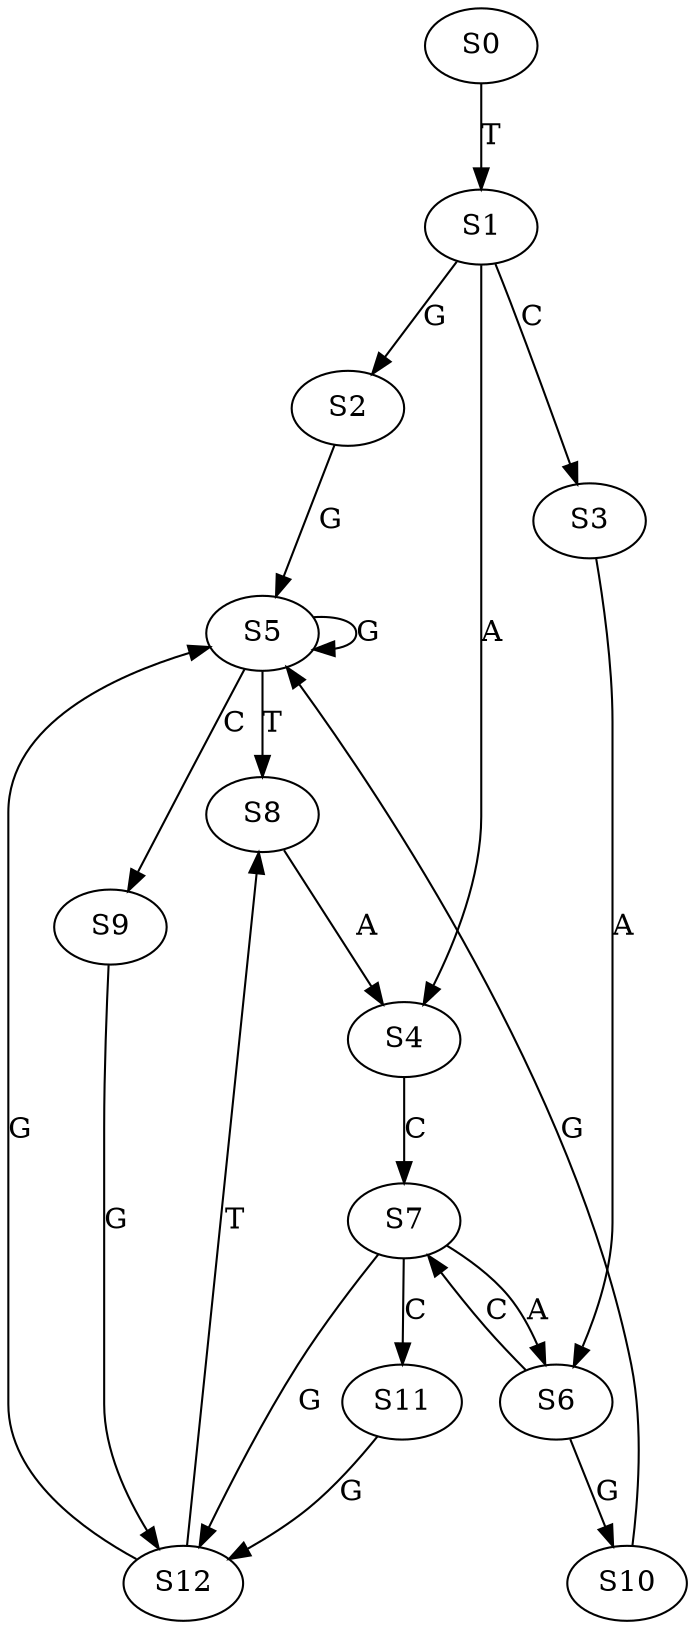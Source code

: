 strict digraph  {
	S0 -> S1 [ label = T ];
	S1 -> S2 [ label = G ];
	S1 -> S3 [ label = C ];
	S1 -> S4 [ label = A ];
	S2 -> S5 [ label = G ];
	S3 -> S6 [ label = A ];
	S4 -> S7 [ label = C ];
	S5 -> S8 [ label = T ];
	S5 -> S9 [ label = C ];
	S5 -> S5 [ label = G ];
	S6 -> S10 [ label = G ];
	S6 -> S7 [ label = C ];
	S7 -> S6 [ label = A ];
	S7 -> S11 [ label = C ];
	S7 -> S12 [ label = G ];
	S8 -> S4 [ label = A ];
	S9 -> S12 [ label = G ];
	S10 -> S5 [ label = G ];
	S11 -> S12 [ label = G ];
	S12 -> S5 [ label = G ];
	S12 -> S8 [ label = T ];
}
